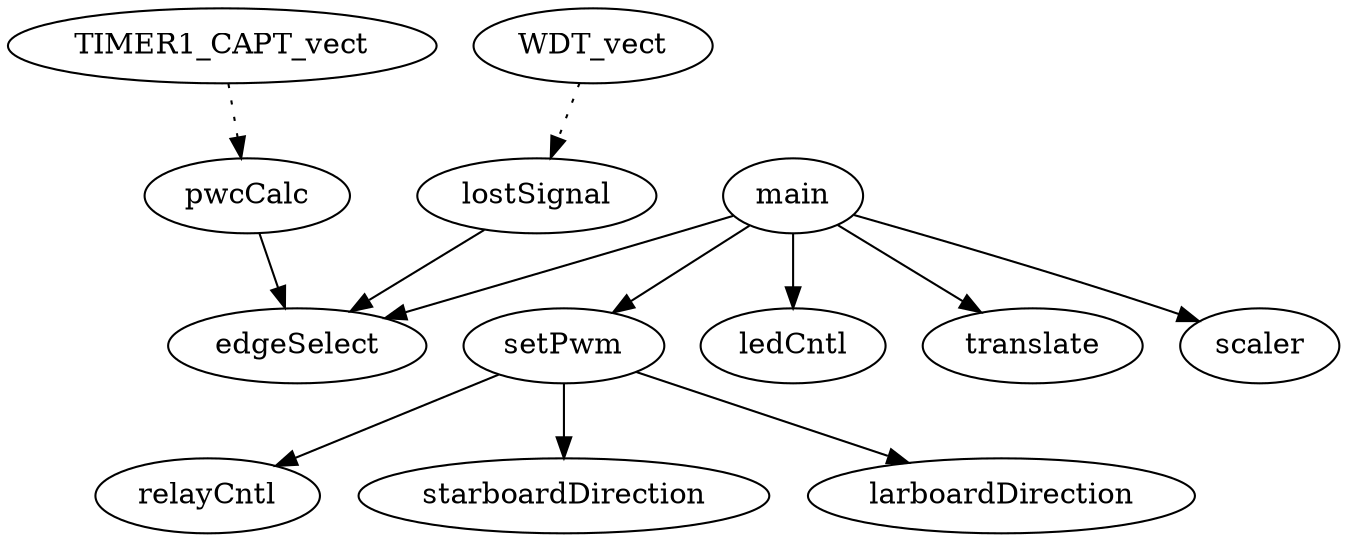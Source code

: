 digraph callgraph {
"lostSignal" -> "edgeSelect" [style=solid];
"setPwm" -> "relayCntl" [style=solid];
"setPwm" -> "starboardDirection" [style=solid];
"setPwm" -> "larboardDirection" [style=solid];
"TIMER1_CAPT_vect" -> "pwcCalc" [style=dotted];
"pwcCalc" -> "edgeSelect" [style=solid];
"WDT_vect" -> "lostSignal" [style=dotted];
"main" -> "ledCntl" [style=solid];
"main" -> "translate" [style=solid];
"main" -> "setPwm" [style=solid];
"main" -> "edgeSelect" [style=solid];
"main" -> "scaler" [style=solid];
}
